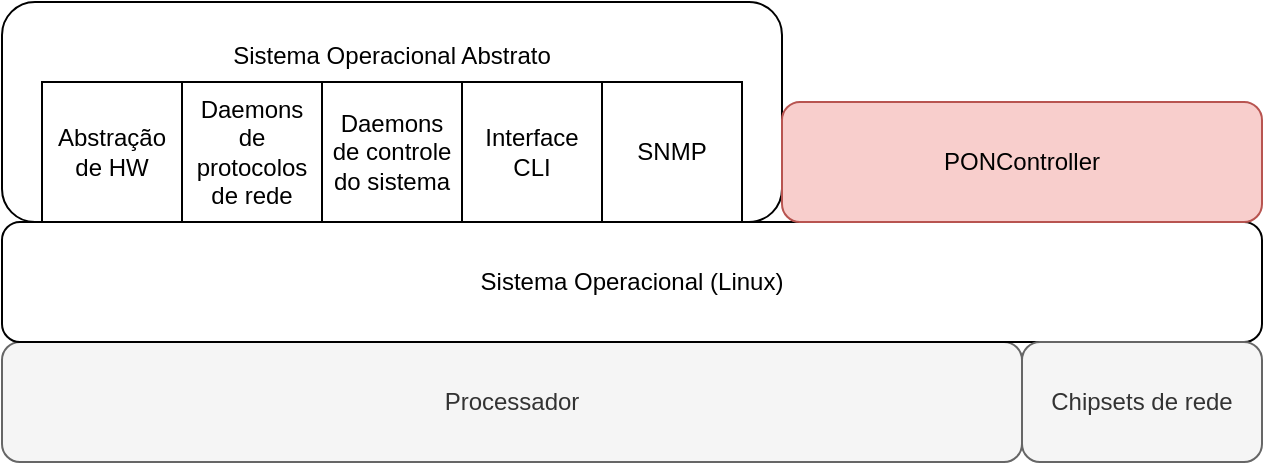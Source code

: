 <mxfile version="13.4.5" type="device"><diagram id="psONWZrIpbffYFwhm_tO" name="Page-1"><mxGraphModel dx="1422" dy="780" grid="1" gridSize="10" guides="1" tooltips="1" connect="1" arrows="1" fold="1" page="1" pageScale="1" pageWidth="850" pageHeight="1100" math="0" shadow="0"><root><mxCell id="0"/><mxCell id="1" parent="0"/><mxCell id="ds9CXHS6uGBOjZFbY5xd-2" value="Processador" style="rounded=1;whiteSpace=wrap;html=1;fillColor=#f5f5f5;strokeColor=#666666;fontColor=#333333;" vertex="1" parent="1"><mxGeometry x="130" y="330" width="510" height="60" as="geometry"/></mxCell><mxCell id="ds9CXHS6uGBOjZFbY5xd-3" value="Sistema Operacional (Linux)" style="rounded=1;whiteSpace=wrap;html=1;" vertex="1" parent="1"><mxGeometry x="130" y="270" width="630" height="60" as="geometry"/></mxCell><mxCell id="ds9CXHS6uGBOjZFbY5xd-4" value="Sistema Operacional Abstrato&lt;br&gt;&lt;br&gt;&lt;br&gt;&lt;br&gt;&lt;br&gt;" style="rounded=1;whiteSpace=wrap;html=1;" vertex="1" parent="1"><mxGeometry x="130" y="160" width="390" height="110" as="geometry"/></mxCell><mxCell id="ds9CXHS6uGBOjZFbY5xd-5" value="Abstração de HW" style="whiteSpace=wrap;html=1;aspect=fixed;" vertex="1" parent="1"><mxGeometry x="150" y="200" width="70" height="70" as="geometry"/></mxCell><mxCell id="ds9CXHS6uGBOjZFbY5xd-6" value="Daemons de&lt;br&gt;protocolos de rede" style="whiteSpace=wrap;html=1;aspect=fixed;" vertex="1" parent="1"><mxGeometry x="220" y="200" width="70" height="70" as="geometry"/></mxCell><mxCell id="ds9CXHS6uGBOjZFbY5xd-7" value="Interface CLI" style="whiteSpace=wrap;html=1;aspect=fixed;" vertex="1" parent="1"><mxGeometry x="360" y="200" width="70" height="70" as="geometry"/></mxCell><mxCell id="ds9CXHS6uGBOjZFbY5xd-8" value="SNMP" style="whiteSpace=wrap;html=1;aspect=fixed;" vertex="1" parent="1"><mxGeometry x="430" y="200" width="70" height="70" as="geometry"/></mxCell><mxCell id="ds9CXHS6uGBOjZFbY5xd-9" value="Daemons de controle do sistema" style="whiteSpace=wrap;html=1;aspect=fixed;" vertex="1" parent="1"><mxGeometry x="290" y="200" width="70" height="70" as="geometry"/></mxCell><mxCell id="ds9CXHS6uGBOjZFbY5xd-11" value="PONController" style="rounded=1;whiteSpace=wrap;html=1;fillColor=#f8cecc;strokeColor=#b85450;" vertex="1" parent="1"><mxGeometry x="520" y="210" width="240" height="60" as="geometry"/></mxCell><mxCell id="ds9CXHS6uGBOjZFbY5xd-12" value="Chipsets de rede" style="rounded=1;whiteSpace=wrap;html=1;fillColor=#f5f5f5;strokeColor=#666666;fontColor=#333333;" vertex="1" parent="1"><mxGeometry x="640" y="330" width="120" height="60" as="geometry"/></mxCell></root></mxGraphModel></diagram></mxfile>